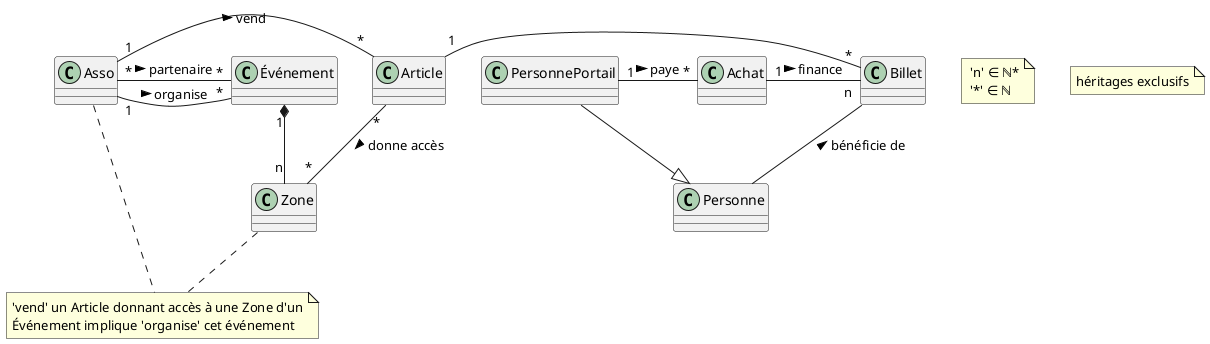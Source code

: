 @startuml sparkle
skinparam groupInheritance 2

note " 'n' ∈ ℕ*\n '*' ∈ ℕ" as N1
note "héritages exclusifs" as N3

Article "1" - "*" Billet

Asso "1" - "*" Article : vend >
Asso "1" - "*" Événement : organise >

note "'vend' un Article donnant accès à une Zone d'un\nÉvénement implique 'organise' cet événement" as N2
Asso .. N2
Zone .. N2

Asso "*" - "*" Événement : partenaire >
Événement "1" *-- "n" Zone
Article "*" - "*" Zone : donne accès >

PersonnePortail --|> Personne

Billet - Personne : bénéficie de <


PersonnePortail "1" - "*" Achat : paye >
Achat "1" - "n" Billet : finance >

@enduml
